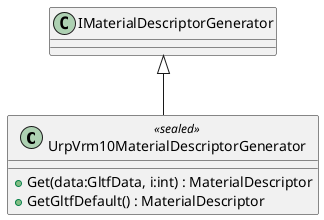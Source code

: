 @startuml
class UrpVrm10MaterialDescriptorGenerator <<sealed>> {
    + Get(data:GltfData, i:int) : MaterialDescriptor
    + GetGltfDefault() : MaterialDescriptor
}
IMaterialDescriptorGenerator <|-- UrpVrm10MaterialDescriptorGenerator
@enduml
